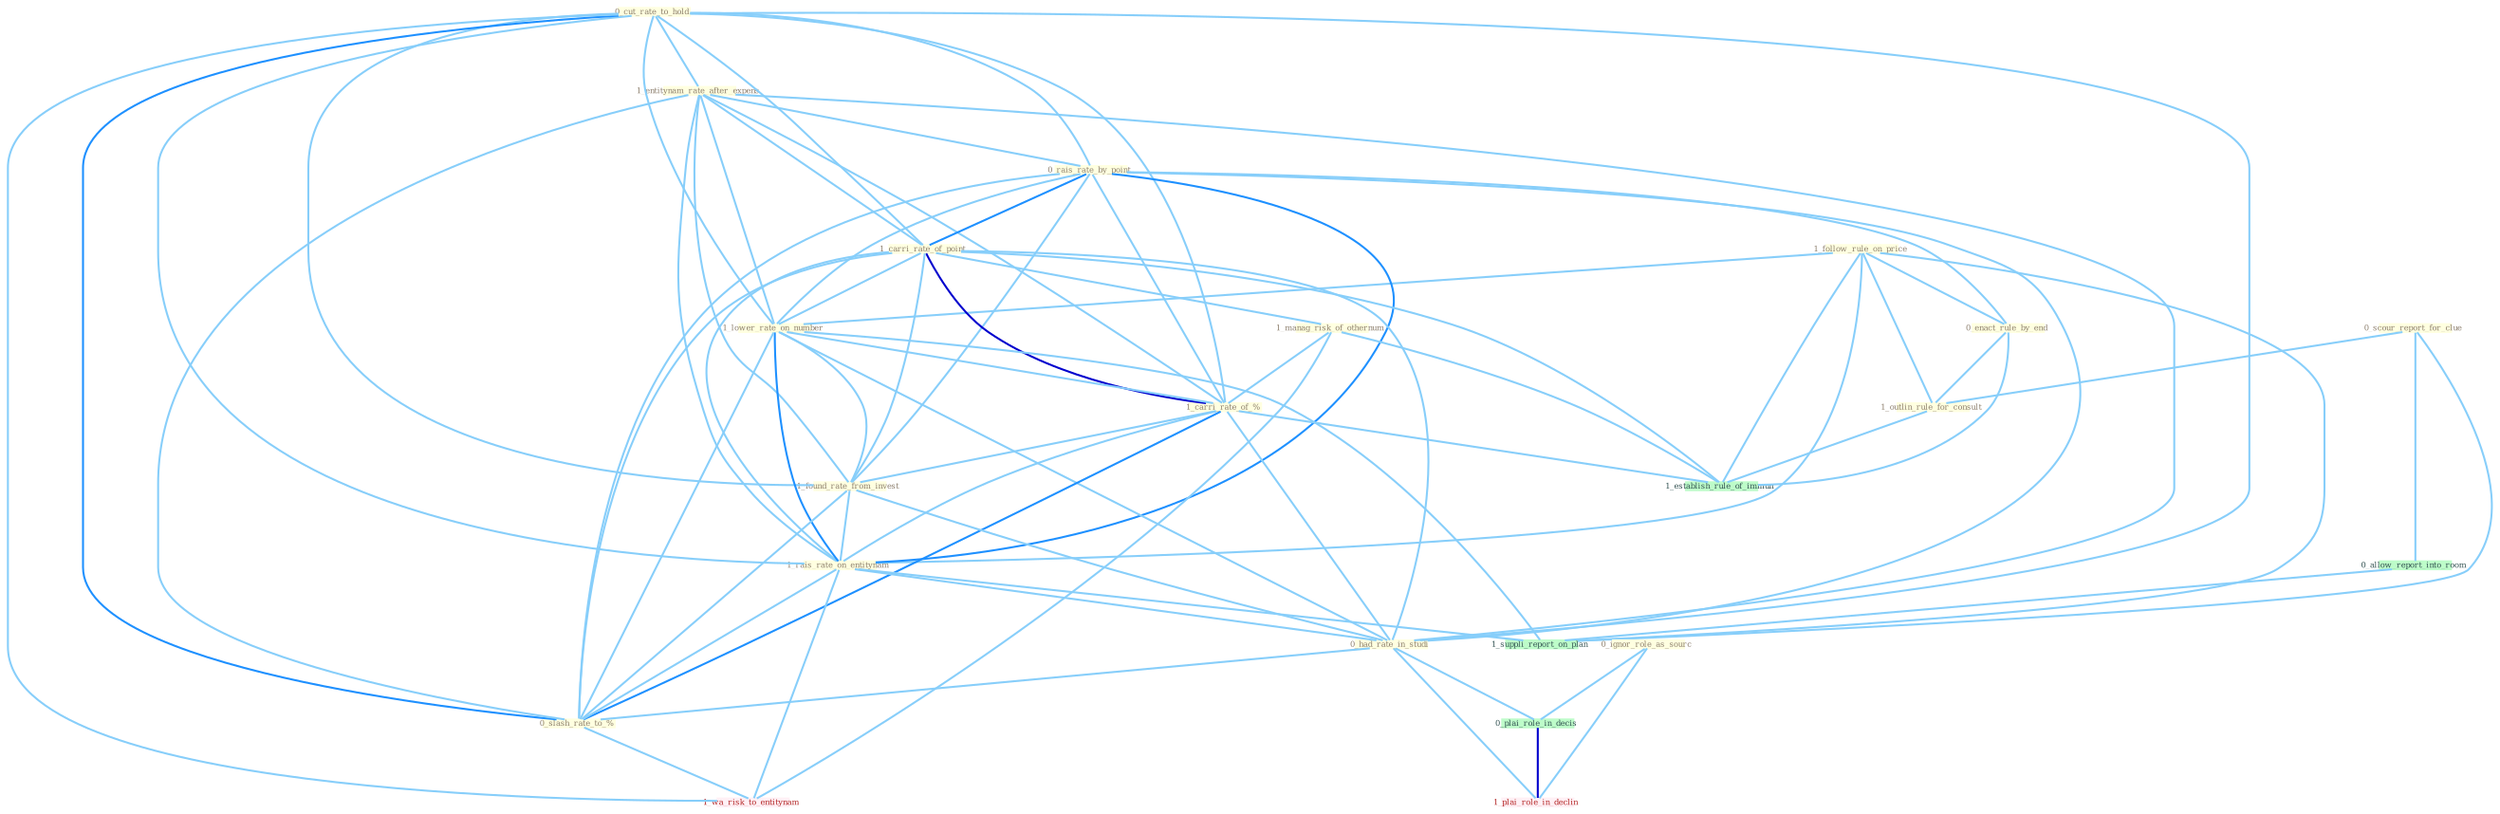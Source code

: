 Graph G{ 
    node
    [shape=polygon,style=filled,width=.5,height=.06,color="#BDFCC9",fixedsize=true,fontsize=4,
    fontcolor="#2f4f4f"];
    {node
    [color="#ffffe0", fontcolor="#8b7d6b"] "0_cut_rate_to_hold " "1_follow_rule_on_price " "1_entitynam_rate_after_expens " "0_rais_rate_by_point " "1_carri_rate_of_point " "0_enact_rule_by_end " "1_lower_rate_on_number " "1_manag_risk_of_othernum " "1_carri_rate_of_% " "0_scour_report_for_clue " "1_found_rate_from_invest " "1_rais_rate_on_entitynam " "0_ignor_role_as_sourc " "0_had_rate_in_studi " "0_slash_rate_to_% " "1_outlin_rule_for_consult "}
{node [color="#fff0f5", fontcolor="#b22222"] "1_wa_risk_to_entitynam " "1_plai_role_in_declin "}
edge [color="#B0E2FF"];

	"0_cut_rate_to_hold " -- "1_entitynam_rate_after_expens " [w="1", color="#87cefa" ];
	"0_cut_rate_to_hold " -- "0_rais_rate_by_point " [w="1", color="#87cefa" ];
	"0_cut_rate_to_hold " -- "1_carri_rate_of_point " [w="1", color="#87cefa" ];
	"0_cut_rate_to_hold " -- "1_lower_rate_on_number " [w="1", color="#87cefa" ];
	"0_cut_rate_to_hold " -- "1_carri_rate_of_% " [w="1", color="#87cefa" ];
	"0_cut_rate_to_hold " -- "1_found_rate_from_invest " [w="1", color="#87cefa" ];
	"0_cut_rate_to_hold " -- "1_rais_rate_on_entitynam " [w="1", color="#87cefa" ];
	"0_cut_rate_to_hold " -- "0_had_rate_in_studi " [w="1", color="#87cefa" ];
	"0_cut_rate_to_hold " -- "0_slash_rate_to_% " [w="2", color="#1e90ff" , len=0.8];
	"0_cut_rate_to_hold " -- "1_wa_risk_to_entitynam " [w="1", color="#87cefa" ];
	"1_follow_rule_on_price " -- "0_enact_rule_by_end " [w="1", color="#87cefa" ];
	"1_follow_rule_on_price " -- "1_lower_rate_on_number " [w="1", color="#87cefa" ];
	"1_follow_rule_on_price " -- "1_rais_rate_on_entitynam " [w="1", color="#87cefa" ];
	"1_follow_rule_on_price " -- "1_outlin_rule_for_consult " [w="1", color="#87cefa" ];
	"1_follow_rule_on_price " -- "1_establish_rule_of_immun " [w="1", color="#87cefa" ];
	"1_follow_rule_on_price " -- "1_suppli_report_on_plan " [w="1", color="#87cefa" ];
	"1_entitynam_rate_after_expens " -- "0_rais_rate_by_point " [w="1", color="#87cefa" ];
	"1_entitynam_rate_after_expens " -- "1_carri_rate_of_point " [w="1", color="#87cefa" ];
	"1_entitynam_rate_after_expens " -- "1_lower_rate_on_number " [w="1", color="#87cefa" ];
	"1_entitynam_rate_after_expens " -- "1_carri_rate_of_% " [w="1", color="#87cefa" ];
	"1_entitynam_rate_after_expens " -- "1_found_rate_from_invest " [w="1", color="#87cefa" ];
	"1_entitynam_rate_after_expens " -- "1_rais_rate_on_entitynam " [w="1", color="#87cefa" ];
	"1_entitynam_rate_after_expens " -- "0_had_rate_in_studi " [w="1", color="#87cefa" ];
	"1_entitynam_rate_after_expens " -- "0_slash_rate_to_% " [w="1", color="#87cefa" ];
	"0_rais_rate_by_point " -- "1_carri_rate_of_point " [w="2", color="#1e90ff" , len=0.8];
	"0_rais_rate_by_point " -- "0_enact_rule_by_end " [w="1", color="#87cefa" ];
	"0_rais_rate_by_point " -- "1_lower_rate_on_number " [w="1", color="#87cefa" ];
	"0_rais_rate_by_point " -- "1_carri_rate_of_% " [w="1", color="#87cefa" ];
	"0_rais_rate_by_point " -- "1_found_rate_from_invest " [w="1", color="#87cefa" ];
	"0_rais_rate_by_point " -- "1_rais_rate_on_entitynam " [w="2", color="#1e90ff" , len=0.8];
	"0_rais_rate_by_point " -- "0_had_rate_in_studi " [w="1", color="#87cefa" ];
	"0_rais_rate_by_point " -- "0_slash_rate_to_% " [w="1", color="#87cefa" ];
	"1_carri_rate_of_point " -- "1_lower_rate_on_number " [w="1", color="#87cefa" ];
	"1_carri_rate_of_point " -- "1_manag_risk_of_othernum " [w="1", color="#87cefa" ];
	"1_carri_rate_of_point " -- "1_carri_rate_of_% " [w="3", color="#0000cd" , len=0.6];
	"1_carri_rate_of_point " -- "1_found_rate_from_invest " [w="1", color="#87cefa" ];
	"1_carri_rate_of_point " -- "1_rais_rate_on_entitynam " [w="1", color="#87cefa" ];
	"1_carri_rate_of_point " -- "0_had_rate_in_studi " [w="1", color="#87cefa" ];
	"1_carri_rate_of_point " -- "0_slash_rate_to_% " [w="1", color="#87cefa" ];
	"1_carri_rate_of_point " -- "1_establish_rule_of_immun " [w="1", color="#87cefa" ];
	"0_enact_rule_by_end " -- "1_outlin_rule_for_consult " [w="1", color="#87cefa" ];
	"0_enact_rule_by_end " -- "1_establish_rule_of_immun " [w="1", color="#87cefa" ];
	"1_lower_rate_on_number " -- "1_carri_rate_of_% " [w="1", color="#87cefa" ];
	"1_lower_rate_on_number " -- "1_found_rate_from_invest " [w="1", color="#87cefa" ];
	"1_lower_rate_on_number " -- "1_rais_rate_on_entitynam " [w="2", color="#1e90ff" , len=0.8];
	"1_lower_rate_on_number " -- "0_had_rate_in_studi " [w="1", color="#87cefa" ];
	"1_lower_rate_on_number " -- "0_slash_rate_to_% " [w="1", color="#87cefa" ];
	"1_lower_rate_on_number " -- "1_suppli_report_on_plan " [w="1", color="#87cefa" ];
	"1_manag_risk_of_othernum " -- "1_carri_rate_of_% " [w="1", color="#87cefa" ];
	"1_manag_risk_of_othernum " -- "1_wa_risk_to_entitynam " [w="1", color="#87cefa" ];
	"1_manag_risk_of_othernum " -- "1_establish_rule_of_immun " [w="1", color="#87cefa" ];
	"1_carri_rate_of_% " -- "1_found_rate_from_invest " [w="1", color="#87cefa" ];
	"1_carri_rate_of_% " -- "1_rais_rate_on_entitynam " [w="1", color="#87cefa" ];
	"1_carri_rate_of_% " -- "0_had_rate_in_studi " [w="1", color="#87cefa" ];
	"1_carri_rate_of_% " -- "0_slash_rate_to_% " [w="2", color="#1e90ff" , len=0.8];
	"1_carri_rate_of_% " -- "1_establish_rule_of_immun " [w="1", color="#87cefa" ];
	"0_scour_report_for_clue " -- "1_outlin_rule_for_consult " [w="1", color="#87cefa" ];
	"0_scour_report_for_clue " -- "0_allow_report_into_room " [w="1", color="#87cefa" ];
	"0_scour_report_for_clue " -- "1_suppli_report_on_plan " [w="1", color="#87cefa" ];
	"1_found_rate_from_invest " -- "1_rais_rate_on_entitynam " [w="1", color="#87cefa" ];
	"1_found_rate_from_invest " -- "0_had_rate_in_studi " [w="1", color="#87cefa" ];
	"1_found_rate_from_invest " -- "0_slash_rate_to_% " [w="1", color="#87cefa" ];
	"1_rais_rate_on_entitynam " -- "0_had_rate_in_studi " [w="1", color="#87cefa" ];
	"1_rais_rate_on_entitynam " -- "0_slash_rate_to_% " [w="1", color="#87cefa" ];
	"1_rais_rate_on_entitynam " -- "1_wa_risk_to_entitynam " [w="1", color="#87cefa" ];
	"1_rais_rate_on_entitynam " -- "1_suppli_report_on_plan " [w="1", color="#87cefa" ];
	"0_ignor_role_as_sourc " -- "0_plai_role_in_decis " [w="1", color="#87cefa" ];
	"0_ignor_role_as_sourc " -- "1_plai_role_in_declin " [w="1", color="#87cefa" ];
	"0_had_rate_in_studi " -- "0_slash_rate_to_% " [w="1", color="#87cefa" ];
	"0_had_rate_in_studi " -- "0_plai_role_in_decis " [w="1", color="#87cefa" ];
	"0_had_rate_in_studi " -- "1_plai_role_in_declin " [w="1", color="#87cefa" ];
	"0_slash_rate_to_% " -- "1_wa_risk_to_entitynam " [w="1", color="#87cefa" ];
	"1_outlin_rule_for_consult " -- "1_establish_rule_of_immun " [w="1", color="#87cefa" ];
	"0_plai_role_in_decis " -- "1_plai_role_in_declin " [w="3", color="#0000cd" , len=0.6];
	"0_allow_report_into_room " -- "1_suppli_report_on_plan " [w="1", color="#87cefa" ];
}